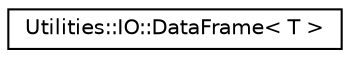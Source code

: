 digraph "Graphical Class Hierarchy"
{
 // LATEX_PDF_SIZE
  edge [fontname="Helvetica",fontsize="10",labelfontname="Helvetica",labelfontsize="10"];
  node [fontname="Helvetica",fontsize="10",shape=record];
  rankdir="LR";
  Node0 [label="Utilities::IO::DataFrame\< T \>",height=0.2,width=0.4,color="black", fillcolor="white", style="filled",URL="$class_utilities_1_1_i_o_1_1_data_frame.html",tooltip="class for impoting data from a csv file and allowing label string lookup like a data frame."];
}
